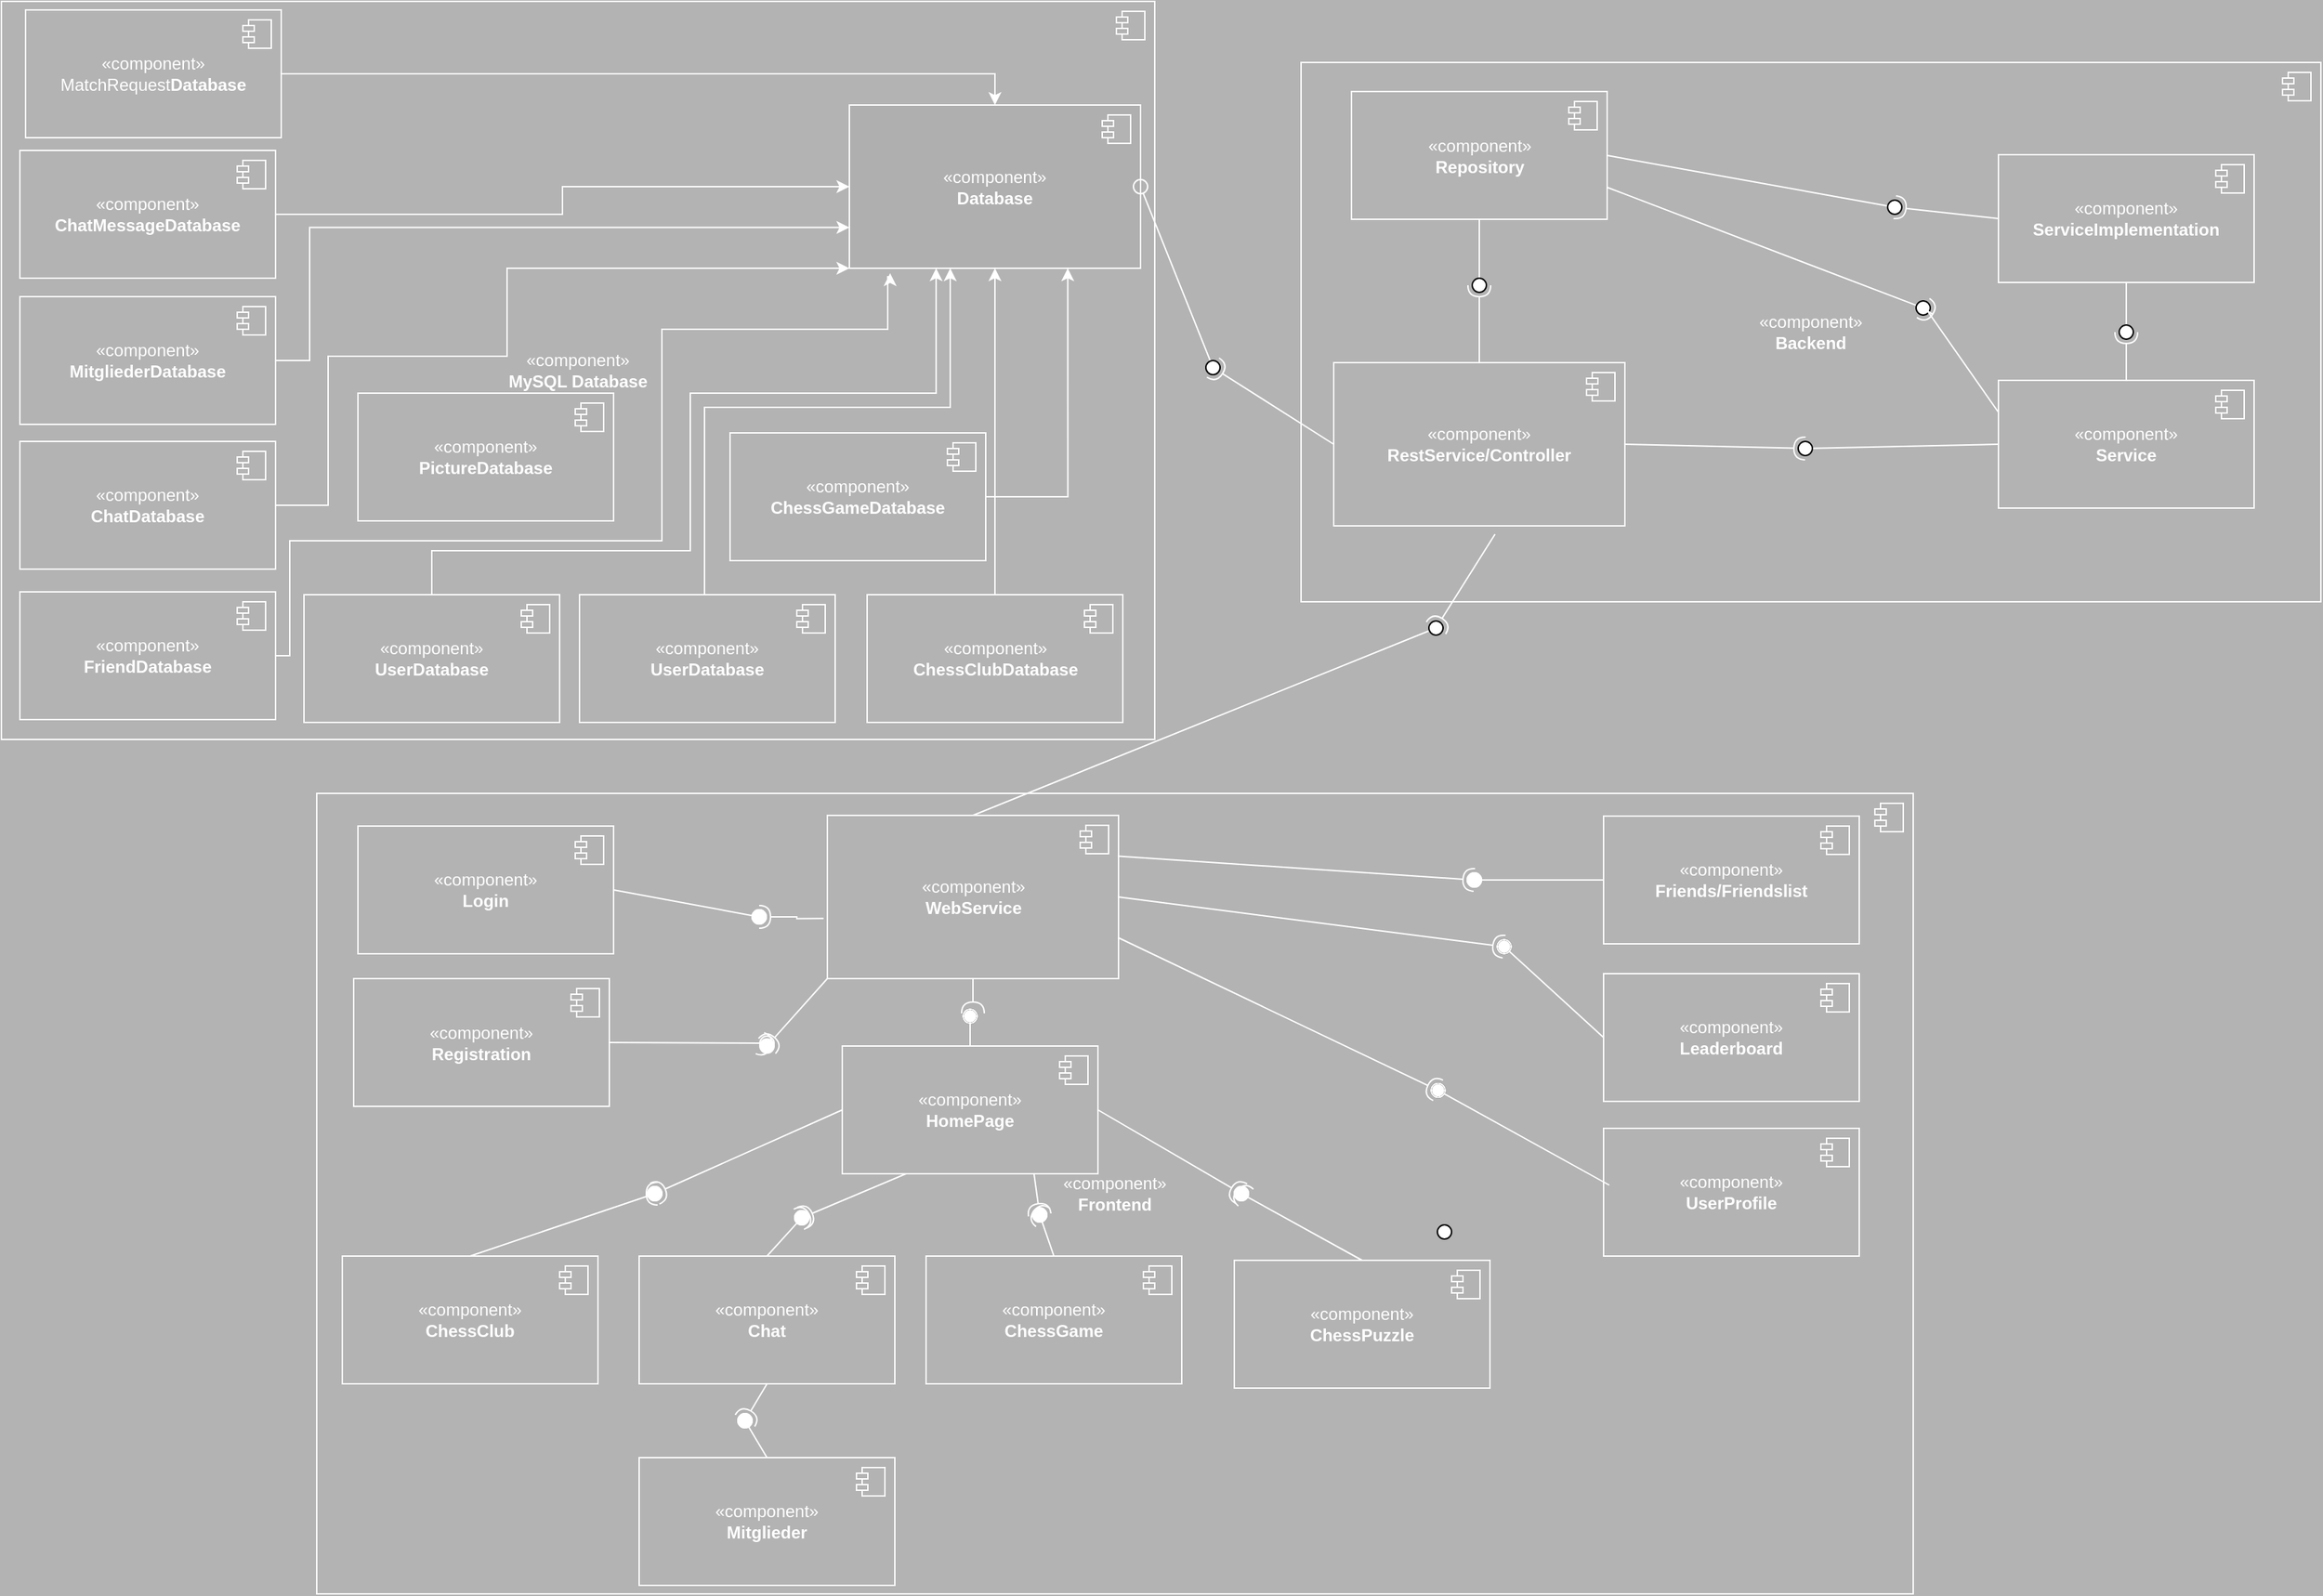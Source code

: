 <mxfile version="22.1.9" type="device">
  <diagram name="Seite-1" id="GYqesnZQCZs1QaEqhSTq">
    <mxGraphModel dx="1059" dy="576" grid="0" gridSize="10" guides="1" tooltips="1" connect="1" arrows="1" fold="1" page="1" pageScale="1" pageWidth="1654" pageHeight="1169" background="#B3B3B3" math="0" shadow="0">
      <root>
        <mxCell id="0" />
        <mxCell id="1" parent="0" />
        <mxCell id="MvTKbooedZdlY5eyJeiM-1" value="&lt;font color=&quot;#ffffff&quot;&gt;«component»&lt;br&gt;&lt;/font&gt;&lt;div&gt;&lt;font color=&quot;#ffffff&quot;&gt;&lt;b&gt;MySQL Database&lt;/b&gt;&lt;/font&gt;&lt;/div&gt;" style="html=1;dropTarget=0;whiteSpace=wrap;fillColor=#b3b3b3;strokeColor=#FFFFFF;" parent="1" vertex="1">
          <mxGeometry x="12" y="112" width="812" height="520" as="geometry" />
        </mxCell>
        <mxCell id="MvTKbooedZdlY5eyJeiM-2" value="" style="shape=module;jettyWidth=8;jettyHeight=4;fillColor=#b3b3b3;strokeColor=#FFFFFF;" parent="MvTKbooedZdlY5eyJeiM-1" vertex="1">
          <mxGeometry x="1" width="20" height="20" relative="1" as="geometry">
            <mxPoint x="-27" y="7" as="offset" />
          </mxGeometry>
        </mxCell>
        <mxCell id="MvTKbooedZdlY5eyJeiM-44" style="edgeStyle=orthogonalEdgeStyle;rounded=0;orthogonalLoop=1;jettySize=auto;html=1;entryX=0;entryY=0.5;entryDx=0;entryDy=0;strokeColor=#FFFFFF;exitX=1;exitY=0.5;exitDx=0;exitDy=0;" parent="1" source="4gdbyEsOkvN1cczmlgGf-1" target="MvTKbooedZdlY5eyJeiM-42" edge="1">
          <mxGeometry relative="1" as="geometry">
            <mxPoint x="200.5" y="241" as="sourcePoint" />
          </mxGeometry>
        </mxCell>
        <mxCell id="MvTKbooedZdlY5eyJeiM-45" style="edgeStyle=orthogonalEdgeStyle;rounded=0;orthogonalLoop=1;jettySize=auto;html=1;entryX=0;entryY=1;entryDx=0;entryDy=0;strokeColor=#FFFFFF;exitX=1;exitY=0.5;exitDx=0;exitDy=0;" parent="1" source="MvTKbooedZdlY5eyJeiM-9" target="MvTKbooedZdlY5eyJeiM-42" edge="1">
          <mxGeometry relative="1" as="geometry">
            <Array as="points">
              <mxPoint x="242" y="467" />
              <mxPoint x="242" y="362" />
              <mxPoint x="368" y="362" />
              <mxPoint x="368" y="300" />
            </Array>
          </mxGeometry>
        </mxCell>
        <mxCell id="MvTKbooedZdlY5eyJeiM-9" value="&lt;div&gt;&lt;font color=&quot;#ffffff&quot;&gt;«component»&lt;b&gt;&lt;br&gt;&lt;/b&gt;&lt;/font&gt;&lt;/div&gt;&lt;div&gt;&lt;font color=&quot;#ffffff&quot;&gt;&lt;b&gt;ChatDatabase&lt;/b&gt;&lt;/font&gt;&lt;/div&gt;" style="html=1;dropTarget=0;whiteSpace=wrap;fillColor=#B3B3B3;strokeColor=#FFFFFF;" parent="1" vertex="1">
          <mxGeometry x="25" y="422" width="180" height="90" as="geometry" />
        </mxCell>
        <mxCell id="MvTKbooedZdlY5eyJeiM-10" value="" style="shape=module;jettyWidth=8;jettyHeight=4;fillColor=#b3b3b3;strokeColor=#FFFFFF;" parent="MvTKbooedZdlY5eyJeiM-9" vertex="1">
          <mxGeometry x="1" width="20" height="20" relative="1" as="geometry">
            <mxPoint x="-27" y="7" as="offset" />
          </mxGeometry>
        </mxCell>
        <mxCell id="MvTKbooedZdlY5eyJeiM-47" style="edgeStyle=orthogonalEdgeStyle;rounded=0;orthogonalLoop=1;jettySize=auto;html=1;entryX=0.5;entryY=1;entryDx=0;entryDy=0;strokeColor=#FFFFFF;" parent="1" source="MvTKbooedZdlY5eyJeiM-11" target="MvTKbooedZdlY5eyJeiM-42" edge="1">
          <mxGeometry relative="1" as="geometry" />
        </mxCell>
        <mxCell id="MvTKbooedZdlY5eyJeiM-11" value="&lt;div&gt;&lt;font color=&quot;#ffffff&quot;&gt;«component»&lt;/font&gt;&lt;/div&gt;&lt;div&gt;&lt;font color=&quot;#ffffff&quot;&gt;&lt;b&gt;ChessClubDatabase&lt;/b&gt;&lt;br&gt;&lt;/font&gt;&lt;/div&gt;" style="html=1;dropTarget=0;whiteSpace=wrap;fillColor=#B3B3B3;strokeColor=#FFFFFF;" parent="1" vertex="1">
          <mxGeometry x="621.5" y="530" width="180" height="90" as="geometry" />
        </mxCell>
        <mxCell id="MvTKbooedZdlY5eyJeiM-12" value="" style="shape=module;jettyWidth=8;jettyHeight=4;strokeColor=#FFFFFF;fillColor=#b3b3b3;" parent="MvTKbooedZdlY5eyJeiM-11" vertex="1">
          <mxGeometry x="1" width="20" height="20" relative="1" as="geometry">
            <mxPoint x="-27" y="7" as="offset" />
          </mxGeometry>
        </mxCell>
        <mxCell id="MvTKbooedZdlY5eyJeiM-21" value="&lt;div&gt;&lt;font color=&quot;#ffffff&quot;&gt;«component»&lt;/font&gt;&lt;/div&gt;&lt;div&gt;&lt;font color=&quot;#ffffff&quot;&gt;&lt;b&gt;UserDatabase&lt;/b&gt;&lt;br&gt;&lt;/font&gt;&lt;/div&gt;" style="html=1;dropTarget=0;whiteSpace=wrap;fillColor=#B3B3B3;strokeColor=#FFFFFF;" parent="1" vertex="1">
          <mxGeometry x="419" y="530" width="180" height="90" as="geometry" />
        </mxCell>
        <mxCell id="MvTKbooedZdlY5eyJeiM-22" value="" style="shape=module;jettyWidth=8;jettyHeight=4;strokeColor=#FFFFFF;fillColor=#B3B3B3;" parent="MvTKbooedZdlY5eyJeiM-21" vertex="1">
          <mxGeometry x="1" width="20" height="20" relative="1" as="geometry">
            <mxPoint x="-27" y="7" as="offset" />
          </mxGeometry>
        </mxCell>
        <mxCell id="MvTKbooedZdlY5eyJeiM-27" value="&lt;font color=&quot;#ffffff&quot;&gt;«component»&lt;br&gt;&lt;/font&gt;&lt;div&gt;&lt;font color=&quot;#ffffff&quot;&gt;&lt;b&gt;Backend&lt;/b&gt;&lt;/font&gt;&lt;/div&gt;" style="html=1;dropTarget=0;whiteSpace=wrap;fillColor=#b3b3b3;strokeColor=#FFFFFF;" parent="1" vertex="1">
          <mxGeometry x="927" y="155" width="718" height="380" as="geometry" />
        </mxCell>
        <mxCell id="MvTKbooedZdlY5eyJeiM-28" value="" style="shape=module;jettyWidth=8;jettyHeight=4;fillColor=#B3B3B3;strokeColor=#FFFFFF;" parent="MvTKbooedZdlY5eyJeiM-27" vertex="1">
          <mxGeometry x="1" width="20" height="20" relative="1" as="geometry">
            <mxPoint x="-27" y="7" as="offset" />
          </mxGeometry>
        </mxCell>
        <mxCell id="MvTKbooedZdlY5eyJeiM-32" value="&lt;div&gt;&lt;font color=&quot;#ffffff&quot;&gt;«component»&lt;/font&gt;&lt;/div&gt;&lt;div&gt;&lt;font color=&quot;#ffffff&quot;&gt;&lt;b&gt;Repository&lt;/b&gt;&lt;br&gt;&lt;/font&gt;&lt;/div&gt;" style="html=1;dropTarget=0;whiteSpace=wrap;fillColor=#b3b3b3;strokeColor=#FFFFFF;" parent="1" vertex="1">
          <mxGeometry x="962.5" y="175.5" width="180" height="90" as="geometry" />
        </mxCell>
        <mxCell id="MvTKbooedZdlY5eyJeiM-33" value="" style="shape=module;jettyWidth=8;jettyHeight=4;strokeColor=#FFFFFF;fillColor=#b3b3b3;" parent="MvTKbooedZdlY5eyJeiM-32" vertex="1">
          <mxGeometry x="1" width="20" height="20" relative="1" as="geometry">
            <mxPoint x="-27" y="7" as="offset" />
          </mxGeometry>
        </mxCell>
        <mxCell id="MvTKbooedZdlY5eyJeiM-36" value="&lt;div&gt;&lt;font color=&quot;#ffffff&quot;&gt;«component»&lt;/font&gt;&lt;/div&gt;&lt;div&gt;&lt;font color=&quot;#ffffff&quot;&gt;&lt;b&gt;ServiceImplementation&lt;br&gt;&lt;/b&gt;&lt;/font&gt;&lt;/div&gt;" style="html=1;dropTarget=0;whiteSpace=wrap;fillColor=#b3b3b3;strokeColor=#FFFFFF;" parent="1" vertex="1">
          <mxGeometry x="1418" y="220" width="180" height="90" as="geometry" />
        </mxCell>
        <mxCell id="MvTKbooedZdlY5eyJeiM-37" value="" style="shape=module;jettyWidth=8;jettyHeight=4;strokeColor=#FFFFFF;fillColor=#B3B3B3;" parent="MvTKbooedZdlY5eyJeiM-36" vertex="1">
          <mxGeometry x="1" width="20" height="20" relative="1" as="geometry">
            <mxPoint x="-27" y="7" as="offset" />
          </mxGeometry>
        </mxCell>
        <mxCell id="MvTKbooedZdlY5eyJeiM-38" value="&lt;div&gt;&lt;font color=&quot;#ffffff&quot;&gt;«component»&lt;/font&gt;&lt;/div&gt;&lt;div&gt;&lt;font color=&quot;#ffffff&quot;&gt;&lt;b&gt;Service&lt;/b&gt;&lt;br&gt;&lt;/font&gt;&lt;/div&gt;" style="html=1;dropTarget=0;whiteSpace=wrap;fillColor=#b3b3b3;strokeColor=#FFFFFF;" parent="1" vertex="1">
          <mxGeometry x="1418" y="379" width="180" height="90" as="geometry" />
        </mxCell>
        <mxCell id="MvTKbooedZdlY5eyJeiM-39" value="" style="shape=module;jettyWidth=8;jettyHeight=4;strokeColor=#FFFFFF;fillColor=#b3b3b3;" parent="MvTKbooedZdlY5eyJeiM-38" vertex="1">
          <mxGeometry x="1" width="20" height="20" relative="1" as="geometry">
            <mxPoint x="-27" y="7" as="offset" />
          </mxGeometry>
        </mxCell>
        <mxCell id="MvTKbooedZdlY5eyJeiM-40" value="&lt;div&gt;&lt;font color=&quot;#ffffff&quot;&gt;«component»&lt;/font&gt;&lt;/div&gt;&lt;div&gt;&lt;font color=&quot;#ffffff&quot;&gt;&lt;b&gt;RestService/Controller&lt;/b&gt;&lt;/font&gt;&lt;/div&gt;" style="html=1;dropTarget=0;whiteSpace=wrap;strokeColor=#FFFFFF;fillColor=#b3b3b3;" parent="1" vertex="1">
          <mxGeometry x="950" y="366.5" width="205" height="115" as="geometry" />
        </mxCell>
        <mxCell id="MvTKbooedZdlY5eyJeiM-41" value="" style="shape=module;jettyWidth=8;jettyHeight=4;strokeColor=#FFFFFF;fillColor=#b3b3b3;" parent="MvTKbooedZdlY5eyJeiM-40" vertex="1">
          <mxGeometry x="1" width="20" height="20" relative="1" as="geometry">
            <mxPoint x="-27" y="7" as="offset" />
          </mxGeometry>
        </mxCell>
        <mxCell id="MvTKbooedZdlY5eyJeiM-42" value="&lt;div&gt;&lt;font color=&quot;#ffffff&quot;&gt;«component»&lt;/font&gt;&lt;/div&gt;&lt;div&gt;&lt;font color=&quot;#ffffff&quot;&gt;&lt;b&gt;Database&lt;/b&gt;&lt;/font&gt;&lt;/div&gt;" style="html=1;dropTarget=0;whiteSpace=wrap;strokeColor=#FFFFFF;fillColor=#afafaf;gradientColor=none;" parent="1" vertex="1">
          <mxGeometry x="609" y="185" width="205" height="115" as="geometry" />
        </mxCell>
        <mxCell id="MvTKbooedZdlY5eyJeiM-43" value="" style="shape=module;jettyWidth=8;jettyHeight=4;strokeColor=#FFFFFF;fillColor=#B3B3B3;" parent="MvTKbooedZdlY5eyJeiM-42" vertex="1">
          <mxGeometry x="1" width="20" height="20" relative="1" as="geometry">
            <mxPoint x="-27" y="7" as="offset" />
          </mxGeometry>
        </mxCell>
        <mxCell id="MvTKbooedZdlY5eyJeiM-52" value="" style="rounded=0;orthogonalLoop=1;jettySize=auto;html=1;endArrow=halfCircle;endFill=0;endSize=6;strokeWidth=1;sketch=0;strokeColor=#FFFFFF;entryX=0.467;entryY=0.267;entryDx=0;entryDy=0;entryPerimeter=0;exitX=0;exitY=0.5;exitDx=0;exitDy=0;" parent="1" source="MvTKbooedZdlY5eyJeiM-40" target="MvTKbooedZdlY5eyJeiM-54" edge="1">
          <mxGeometry relative="1" as="geometry">
            <mxPoint x="699" y="602" as="sourcePoint" />
          </mxGeometry>
        </mxCell>
        <mxCell id="MvTKbooedZdlY5eyJeiM-53" value="" style="rounded=0;orthogonalLoop=1;jettySize=auto;html=1;endArrow=oval;endFill=0;sketch=0;sourcePerimeterSpacing=0;targetPerimeterSpacing=0;endSize=10;entryX=1;entryY=0.5;entryDx=0;entryDy=0;strokeColor=#FFFFFF;" parent="1" source="MvTKbooedZdlY5eyJeiM-54" target="MvTKbooedZdlY5eyJeiM-42" edge="1">
          <mxGeometry relative="1" as="geometry">
            <mxPoint x="817" y="739" as="sourcePoint" />
            <Array as="points" />
          </mxGeometry>
        </mxCell>
        <mxCell id="MvTKbooedZdlY5eyJeiM-54" value="" style="ellipse;whiteSpace=wrap;html=1;align=center;aspect=fixed;resizable=0;perimeter=centerPerimeter;rotatable=0;allowArrows=0;points=[];outlineConnect=1;" parent="1" vertex="1">
          <mxGeometry x="860" y="365" width="10" height="10" as="geometry" />
        </mxCell>
        <mxCell id="MvTKbooedZdlY5eyJeiM-59" value="" style="rounded=0;orthogonalLoop=1;jettySize=auto;html=1;endArrow=halfCircle;endFill=0;endSize=6;strokeWidth=1;sketch=0;strokeColor=#FFFFFF;exitX=1;exitY=0.5;exitDx=0;exitDy=0;" parent="1" source="MvTKbooedZdlY5eyJeiM-40" target="MvTKbooedZdlY5eyJeiM-61" edge="1">
          <mxGeometry relative="1" as="geometry">
            <mxPoint x="1101" y="635" as="sourcePoint" />
          </mxGeometry>
        </mxCell>
        <mxCell id="MvTKbooedZdlY5eyJeiM-60" value="" style="rounded=0;orthogonalLoop=1;jettySize=auto;html=1;endArrow=oval;endFill=0;sketch=0;sourcePerimeterSpacing=0;targetPerimeterSpacing=0;endSize=10;strokeColor=#FFFFFF;exitX=0;exitY=0.5;exitDx=0;exitDy=0;entryX=0.533;entryY=0.267;entryDx=0;entryDy=0;entryPerimeter=0;" parent="1" source="MvTKbooedZdlY5eyJeiM-38" target="MvTKbooedZdlY5eyJeiM-61" edge="1">
          <mxGeometry relative="1" as="geometry">
            <mxPoint x="1061" y="635" as="sourcePoint" />
            <mxPoint x="1078" y="618" as="targetPoint" />
          </mxGeometry>
        </mxCell>
        <mxCell id="MvTKbooedZdlY5eyJeiM-61" value="" style="ellipse;whiteSpace=wrap;html=1;align=center;aspect=fixed;resizable=0;perimeter=centerPerimeter;rotatable=0;allowArrows=0;points=[];outlineConnect=1;" parent="1" vertex="1">
          <mxGeometry x="1277" y="422" width="10" height="10" as="geometry" />
        </mxCell>
        <mxCell id="MvTKbooedZdlY5eyJeiM-62" value="" style="rounded=0;orthogonalLoop=1;jettySize=auto;html=1;endArrow=oval;endFill=0;sketch=0;sourcePerimeterSpacing=0;targetPerimeterSpacing=0;endSize=10;strokeColor=#FFFFFF;exitX=0.5;exitY=1;exitDx=0;exitDy=0;entryX=0.7;entryY=0.9;entryDx=0;entryDy=0;entryPerimeter=0;" parent="1" source="MvTKbooedZdlY5eyJeiM-32" target="MvTKbooedZdlY5eyJeiM-64" edge="1">
          <mxGeometry relative="1" as="geometry">
            <mxPoint x="1257" y="310" as="sourcePoint" />
            <mxPoint x="1143" y="304" as="targetPoint" />
          </mxGeometry>
        </mxCell>
        <mxCell id="MvTKbooedZdlY5eyJeiM-63" value="" style="rounded=0;orthogonalLoop=1;jettySize=auto;html=1;endArrow=halfCircle;endFill=0;endSize=6;strokeWidth=1;sketch=0;strokeColor=#FFFFFF;exitX=0.5;exitY=0;exitDx=0;exitDy=0;entryX=0.95;entryY=0.7;entryDx=0;entryDy=0;entryPerimeter=0;" parent="1" source="MvTKbooedZdlY5eyJeiM-40" target="MvTKbooedZdlY5eyJeiM-64" edge="1">
          <mxGeometry relative="1" as="geometry">
            <mxPoint x="1023" y="311" as="sourcePoint" />
            <mxPoint x="1076" y="313" as="targetPoint" />
          </mxGeometry>
        </mxCell>
        <mxCell id="MvTKbooedZdlY5eyJeiM-64" value="" style="ellipse;whiteSpace=wrap;html=1;align=center;aspect=fixed;resizable=0;perimeter=centerPerimeter;rotatable=0;allowArrows=0;points=[];outlineConnect=1;" parent="1" vertex="1">
          <mxGeometry x="1047.5" y="307" width="10" height="10" as="geometry" />
        </mxCell>
        <mxCell id="MvTKbooedZdlY5eyJeiM-70" value="" style="rounded=0;orthogonalLoop=1;jettySize=auto;html=1;endArrow=oval;endFill=0;sketch=0;sourcePerimeterSpacing=0;targetPerimeterSpacing=0;endSize=10;strokeColor=#FFFFFF;exitX=0.533;exitY=0.967;exitDx=0;exitDy=0;exitPerimeter=0;entryX=0.533;entryY=0.3;entryDx=0;entryDy=0;entryPerimeter=0;" parent="1" edge="1">
          <mxGeometry relative="1" as="geometry">
            <mxPoint x="1506" y="352" as="sourcePoint" />
            <mxPoint x="1506" y="352" as="targetPoint" />
          </mxGeometry>
        </mxCell>
        <mxCell id="MvTKbooedZdlY5eyJeiM-78" value="" style="rounded=0;orthogonalLoop=1;jettySize=auto;html=1;endArrow=halfCircle;endFill=0;endSize=6;strokeWidth=1;sketch=0;strokeColor=#FFFFFF;exitX=0;exitY=0.5;exitDx=0;exitDy=0;" parent="1" source="MvTKbooedZdlY5eyJeiM-36" target="MvTKbooedZdlY5eyJeiM-80" edge="1">
          <mxGeometry relative="1" as="geometry">
            <mxPoint x="1101" y="635" as="sourcePoint" />
          </mxGeometry>
        </mxCell>
        <mxCell id="MvTKbooedZdlY5eyJeiM-79" value="" style="rounded=0;orthogonalLoop=1;jettySize=auto;html=1;endArrow=oval;endFill=0;sketch=0;sourcePerimeterSpacing=0;targetPerimeterSpacing=0;endSize=10;strokeColor=#FFFFFF;exitX=1;exitY=0.5;exitDx=0;exitDy=0;" parent="1" source="MvTKbooedZdlY5eyJeiM-32" target="MvTKbooedZdlY5eyJeiM-80" edge="1">
          <mxGeometry relative="1" as="geometry">
            <mxPoint x="1061" y="635" as="sourcePoint" />
            <mxPoint x="1060" y="615" as="targetPoint" />
          </mxGeometry>
        </mxCell>
        <mxCell id="MvTKbooedZdlY5eyJeiM-80" value="" style="ellipse;whiteSpace=wrap;html=1;align=center;aspect=fixed;resizable=0;perimeter=centerPerimeter;rotatable=0;allowArrows=0;points=[];outlineConnect=1;" parent="1" vertex="1">
          <mxGeometry x="1340" y="252" width="10" height="10" as="geometry" />
        </mxCell>
        <mxCell id="MvTKbooedZdlY5eyJeiM-81" value="" style="rounded=0;orthogonalLoop=1;jettySize=auto;html=1;endArrow=oval;endFill=0;sketch=0;sourcePerimeterSpacing=0;targetPerimeterSpacing=0;endSize=10;strokeColor=#FFFFFF;exitX=1;exitY=0.75;exitDx=0;exitDy=0;entryX=0.133;entryY=0.35;entryDx=0;entryDy=0;entryPerimeter=0;" parent="1" source="MvTKbooedZdlY5eyJeiM-32" target="MvTKbooedZdlY5eyJeiM-82" edge="1">
          <mxGeometry relative="1" as="geometry">
            <mxPoint x="1153" y="231" as="sourcePoint" />
            <mxPoint x="1355" y="267" as="targetPoint" />
          </mxGeometry>
        </mxCell>
        <mxCell id="MvTKbooedZdlY5eyJeiM-82" value="" style="ellipse;whiteSpace=wrap;html=1;align=center;aspect=fixed;resizable=0;perimeter=centerPerimeter;rotatable=0;allowArrows=0;points=[];outlineConnect=1;" parent="1" vertex="1">
          <mxGeometry x="1360" y="323" width="10" height="10" as="geometry" />
        </mxCell>
        <mxCell id="MvTKbooedZdlY5eyJeiM-83" value="" style="rounded=0;orthogonalLoop=1;jettySize=auto;html=1;endArrow=halfCircle;endFill=0;endSize=6;strokeWidth=1;sketch=0;strokeColor=#FFFFFF;exitX=0;exitY=0.25;exitDx=0;exitDy=0;entryX=0.267;entryY=0.883;entryDx=0;entryDy=0;entryPerimeter=0;" parent="1" source="MvTKbooedZdlY5eyJeiM-38" target="MvTKbooedZdlY5eyJeiM-82" edge="1">
          <mxGeometry relative="1" as="geometry">
            <mxPoint x="1418" y="400" as="sourcePoint" />
            <mxPoint x="1345" y="392" as="targetPoint" />
            <Array as="points">
              <mxPoint x="1368" y="330" />
            </Array>
          </mxGeometry>
        </mxCell>
        <mxCell id="MvTKbooedZdlY5eyJeiM-84" value="" style="rounded=0;orthogonalLoop=1;jettySize=auto;html=1;endArrow=halfCircle;endFill=0;endSize=6;strokeWidth=1;sketch=0;strokeColor=#FFFFFF;" parent="1" source="MvTKbooedZdlY5eyJeiM-38" target="MvTKbooedZdlY5eyJeiM-86" edge="1">
          <mxGeometry relative="1" as="geometry">
            <mxPoint x="1101" y="549" as="sourcePoint" />
          </mxGeometry>
        </mxCell>
        <mxCell id="MvTKbooedZdlY5eyJeiM-85" value="" style="rounded=0;orthogonalLoop=1;jettySize=auto;html=1;endArrow=oval;endFill=0;sketch=0;sourcePerimeterSpacing=0;targetPerimeterSpacing=0;endSize=10;strokeColor=#FFFFFF;entryX=0.867;entryY=0.333;entryDx=0;entryDy=0;entryPerimeter=0;exitX=0.5;exitY=1;exitDx=0;exitDy=0;" parent="1" source="MvTKbooedZdlY5eyJeiM-36" target="MvTKbooedZdlY5eyJeiM-86" edge="1">
          <mxGeometry relative="1" as="geometry">
            <mxPoint x="1491.5" y="307" as="sourcePoint" />
            <mxPoint x="1516.5" y="353" as="targetPoint" />
          </mxGeometry>
        </mxCell>
        <mxCell id="MvTKbooedZdlY5eyJeiM-86" value="" style="ellipse;whiteSpace=wrap;html=1;align=center;aspect=fixed;resizable=0;perimeter=centerPerimeter;rotatable=0;allowArrows=0;points=[];outlineConnect=1;" parent="1" vertex="1">
          <mxGeometry x="1503" y="340" width="10" height="10" as="geometry" />
        </mxCell>
        <mxCell id="MvTKbooedZdlY5eyJeiM-87" value="&lt;font color=&quot;#ffffff&quot;&gt;«component»&lt;br&gt;&lt;/font&gt;&lt;div&gt;&lt;font color=&quot;#ffffff&quot;&gt;&lt;b&gt;Frontend&lt;/b&gt;&lt;/font&gt;&lt;/div&gt;" style="html=1;dropTarget=0;whiteSpace=wrap;fillColor=#b3b3b3;strokeColor=#ffffff;" parent="1" vertex="1">
          <mxGeometry x="234" y="670" width="1124" height="564" as="geometry" />
        </mxCell>
        <mxCell id="MvTKbooedZdlY5eyJeiM-88" value="" style="shape=module;jettyWidth=8;jettyHeight=4;fillColor=#B3B3B3;strokeColor=#FFFFFF;" parent="MvTKbooedZdlY5eyJeiM-87" vertex="1">
          <mxGeometry x="1" width="20" height="20" relative="1" as="geometry">
            <mxPoint x="-27" y="7" as="offset" />
          </mxGeometry>
        </mxCell>
        <mxCell id="MvTKbooedZdlY5eyJeiM-89" value="&lt;div&gt;&lt;font color=&quot;#ffffff&quot;&gt;«component»&lt;/font&gt;&lt;/div&gt;&lt;div&gt;&lt;font color=&quot;#ffffff&quot;&gt;&lt;b&gt;WebService&lt;/b&gt;&lt;/font&gt;&lt;/div&gt;" style="html=1;dropTarget=0;whiteSpace=wrap;strokeColor=#FFFFFF;fillColor=#b3b3b3;" parent="1" vertex="1">
          <mxGeometry x="593.5" y="685.5" width="205" height="115" as="geometry" />
        </mxCell>
        <mxCell id="MvTKbooedZdlY5eyJeiM-90" value="" style="shape=module;jettyWidth=8;jettyHeight=4;strokeColor=#FFFFFF;fillColor=#B3B3B3;" parent="MvTKbooedZdlY5eyJeiM-89" vertex="1">
          <mxGeometry x="1" width="20" height="20" relative="1" as="geometry">
            <mxPoint x="-27" y="7" as="offset" />
          </mxGeometry>
        </mxCell>
        <mxCell id="MvTKbooedZdlY5eyJeiM-92" value="" style="rounded=0;orthogonalLoop=1;jettySize=auto;html=1;endArrow=halfCircle;endFill=0;endSize=6;strokeWidth=1;sketch=0;exitX=0.554;exitY=1.051;exitDx=0;exitDy=0;strokeColor=#FFFFFF;entryX=0.9;entryY=0.1;entryDx=0;entryDy=0;entryPerimeter=0;exitPerimeter=0;" parent="1" source="MvTKbooedZdlY5eyJeiM-40" target="MvTKbooedZdlY5eyJeiM-94" edge="1">
          <mxGeometry relative="1" as="geometry">
            <mxPoint x="1129.5" y="474" as="sourcePoint" />
            <mxPoint x="1034" y="543.5" as="targetPoint" />
          </mxGeometry>
        </mxCell>
        <mxCell id="MvTKbooedZdlY5eyJeiM-95" value="" style="rounded=0;orthogonalLoop=1;jettySize=auto;html=1;endArrow=oval;endFill=0;sketch=0;sourcePerimeterSpacing=0;targetPerimeterSpacing=0;endSize=10;exitX=0.5;exitY=0;exitDx=0;exitDy=0;strokeColor=#FFFFFF;" parent="1" source="MvTKbooedZdlY5eyJeiM-89" target="MvTKbooedZdlY5eyJeiM-94" edge="1">
          <mxGeometry relative="1" as="geometry">
            <mxPoint x="725" y="503" as="sourcePoint" />
            <mxPoint x="869" y="425" as="targetPoint" />
          </mxGeometry>
        </mxCell>
        <mxCell id="MvTKbooedZdlY5eyJeiM-94" value="" style="ellipse;whiteSpace=wrap;html=1;align=center;aspect=fixed;resizable=0;perimeter=centerPerimeter;rotatable=0;allowArrows=0;points=[];outlineConnect=1;" parent="1" vertex="1">
          <mxGeometry x="1017" y="548.5" width="10" height="10" as="geometry" />
        </mxCell>
        <mxCell id="MvTKbooedZdlY5eyJeiM-96" value="&lt;div&gt;&lt;font color=&quot;#ffffff&quot;&gt;«component»&lt;/font&gt;&lt;/div&gt;&lt;div&gt;&lt;font color=&quot;#ffffff&quot;&gt;&lt;b&gt;ChessGame&lt;/b&gt;&lt;br&gt;&lt;/font&gt;&lt;/div&gt;" style="html=1;dropTarget=0;whiteSpace=wrap;fillColor=#b3b3b3;strokeColor=#FFFFFF;" parent="1" vertex="1">
          <mxGeometry x="663" y="996" width="180" height="90" as="geometry" />
        </mxCell>
        <mxCell id="MvTKbooedZdlY5eyJeiM-97" value="" style="shape=module;jettyWidth=8;jettyHeight=4;strokeColor=#FFFFFF;fillColor=#b3b3b3;" parent="MvTKbooedZdlY5eyJeiM-96" vertex="1">
          <mxGeometry x="1" width="20" height="20" relative="1" as="geometry">
            <mxPoint x="-27" y="7" as="offset" />
          </mxGeometry>
        </mxCell>
        <mxCell id="MvTKbooedZdlY5eyJeiM-100" value="&lt;div&gt;&lt;font color=&quot;#ffffff&quot;&gt;«component»&lt;/font&gt;&lt;/div&gt;&lt;div&gt;&lt;font color=&quot;#ffffff&quot;&gt;&lt;b&gt;Registration&lt;/b&gt;&lt;br&gt;&lt;/font&gt;&lt;/div&gt;" style="html=1;dropTarget=0;whiteSpace=wrap;fillColor=#B3B3B3;strokeColor=#FFFFFF;" parent="1" vertex="1">
          <mxGeometry x="260" y="800.5" width="180" height="90" as="geometry" />
        </mxCell>
        <mxCell id="MvTKbooedZdlY5eyJeiM-101" value="" style="shape=module;jettyWidth=8;jettyHeight=4;strokeColor=#FFFFFF;fillColor=#B3B3B3;" parent="MvTKbooedZdlY5eyJeiM-100" vertex="1">
          <mxGeometry x="1" width="20" height="20" relative="1" as="geometry">
            <mxPoint x="-27" y="7" as="offset" />
          </mxGeometry>
        </mxCell>
        <mxCell id="MvTKbooedZdlY5eyJeiM-102" value="&lt;div&gt;&lt;font color=&quot;#ffffff&quot;&gt;«component»&lt;/font&gt;&lt;/div&gt;&lt;div&gt;&lt;font color=&quot;#ffffff&quot;&gt;&lt;b&gt;Login&lt;/b&gt;&lt;/font&gt;&lt;br&gt;&lt;/div&gt;" style="html=1;dropTarget=0;whiteSpace=wrap;fillColor=#b3b3b3;strokeColor=#FFFFFF;" parent="1" vertex="1">
          <mxGeometry x="263" y="693" width="180" height="90" as="geometry" />
        </mxCell>
        <mxCell id="MvTKbooedZdlY5eyJeiM-103" value="" style="shape=module;jettyWidth=8;jettyHeight=4;strokeColor=#FFFFFF;fillColor=#b3b3b3;" parent="MvTKbooedZdlY5eyJeiM-102" vertex="1">
          <mxGeometry x="1" width="20" height="20" relative="1" as="geometry">
            <mxPoint x="-27" y="7" as="offset" />
          </mxGeometry>
        </mxCell>
        <mxCell id="MvTKbooedZdlY5eyJeiM-104" value="&lt;div&gt;&lt;font color=&quot;#ffffff&quot;&gt;«component»&lt;/font&gt;&lt;/div&gt;&lt;div&gt;&lt;font color=&quot;#ffffff&quot;&gt;&lt;b&gt;Leaderboard&lt;/b&gt;&lt;br&gt;&lt;/font&gt;&lt;/div&gt;" style="html=1;dropTarget=0;whiteSpace=wrap;fillColor=#b3b3b3;strokeColor=#FFFFFF;" parent="1" vertex="1">
          <mxGeometry x="1140" y="797" width="180" height="90" as="geometry" />
        </mxCell>
        <mxCell id="MvTKbooedZdlY5eyJeiM-105" value="" style="shape=module;jettyWidth=8;jettyHeight=4;strokeColor=#FFFFFF;fillColor=#B3B3B3;" parent="MvTKbooedZdlY5eyJeiM-104" vertex="1">
          <mxGeometry x="1" width="20" height="20" relative="1" as="geometry">
            <mxPoint x="-27" y="7" as="offset" />
          </mxGeometry>
        </mxCell>
        <mxCell id="MvTKbooedZdlY5eyJeiM-106" value="&lt;div&gt;&lt;font color=&quot;#ffffff&quot;&gt;«component»&lt;/font&gt;&lt;/div&gt;&lt;div&gt;&lt;font color=&quot;#ffffff&quot;&gt;&lt;b&gt;HomePage&lt;/b&gt;&lt;br&gt;&lt;/font&gt;&lt;/div&gt;" style="html=1;dropTarget=0;whiteSpace=wrap;fillColor=#b3b3b3;strokeColor=#FFFFFF;" parent="1" vertex="1">
          <mxGeometry x="604" y="848" width="180" height="90" as="geometry" />
        </mxCell>
        <mxCell id="MvTKbooedZdlY5eyJeiM-107" value="" style="shape=module;jettyWidth=8;jettyHeight=4;strokeColor=#FFFFFF;fillColor=#B3B3B3;" parent="MvTKbooedZdlY5eyJeiM-106" vertex="1">
          <mxGeometry x="1" width="20" height="20" relative="1" as="geometry">
            <mxPoint x="-27" y="7" as="offset" />
          </mxGeometry>
        </mxCell>
        <mxCell id="MvTKbooedZdlY5eyJeiM-108" value="&lt;div&gt;&lt;font color=&quot;#ffffff&quot;&gt;«component»&lt;/font&gt;&lt;/div&gt;&lt;div&gt;&lt;font color=&quot;#ffffff&quot;&gt;&lt;b&gt;UserProfile&lt;/b&gt;&lt;br&gt;&lt;/font&gt;&lt;/div&gt;" style="html=1;dropTarget=0;whiteSpace=wrap;fillColor=#b3b3b3;strokeColor=#FFFFFF;" parent="1" vertex="1">
          <mxGeometry x="1140" y="906" width="180" height="90" as="geometry" />
        </mxCell>
        <mxCell id="MvTKbooedZdlY5eyJeiM-109" value="" style="shape=module;jettyWidth=8;jettyHeight=4;strokeColor=#FFFFFF;fillColor=#B3B3B3;" parent="MvTKbooedZdlY5eyJeiM-108" vertex="1">
          <mxGeometry x="1" width="20" height="20" relative="1" as="geometry">
            <mxPoint x="-27" y="7" as="offset" />
          </mxGeometry>
        </mxCell>
        <mxCell id="GyxYuytBnQCfA59tnKjW-6" value="" style="rounded=0;orthogonalLoop=1;jettySize=auto;html=1;endArrow=halfCircle;endFill=0;endSize=6;strokeWidth=1;sketch=0;exitX=1;exitY=0.75;exitDx=0;exitDy=0;strokeColor=#FFFFFF;entryX=0.2;entryY=0.4;entryDx=0;entryDy=0;entryPerimeter=0;" parent="1" source="MvTKbooedZdlY5eyJeiM-89" target="GyxYuytBnQCfA59tnKjW-5" edge="1">
          <mxGeometry relative="1" as="geometry">
            <mxPoint x="626" y="679" as="sourcePoint" />
            <mxPoint x="109.5" y="694.25" as="targetPoint" />
          </mxGeometry>
        </mxCell>
        <mxCell id="GyxYuytBnQCfA59tnKjW-5" value="" style="ellipse;whiteSpace=wrap;html=1;align=center;aspect=fixed;resizable=0;perimeter=centerPerimeter;rotatable=0;allowArrows=0;points=[];outlineConnect=1;" parent="1" vertex="1">
          <mxGeometry x="1018.5" y="874.25" width="10" height="10" as="geometry" />
        </mxCell>
        <mxCell id="GyxYuytBnQCfA59tnKjW-7" value="" style="rounded=0;orthogonalLoop=1;jettySize=auto;html=1;endArrow=oval;endFill=0;sketch=0;sourcePerimeterSpacing=0;targetPerimeterSpacing=0;endSize=10;strokeColor=#FFFFFF;entryX=0.872;entryY=0.397;entryDx=0;entryDy=0;entryPerimeter=0;" parent="1" target="GyxYuytBnQCfA59tnKjW-5" edge="1">
          <mxGeometry relative="1" as="geometry">
            <mxPoint x="1144" y="946" as="sourcePoint" />
            <mxPoint x="1023" y="884" as="targetPoint" />
          </mxGeometry>
        </mxCell>
        <mxCell id="GyxYuytBnQCfA59tnKjW-8" value="" style="rounded=0;orthogonalLoop=1;jettySize=auto;html=1;endArrow=halfCircle;endFill=0;endSize=6;strokeWidth=1;sketch=0;exitX=1;exitY=0.5;exitDx=0;exitDy=0;strokeColor=#FFFFFF;entryX=0.2;entryY=0.4;entryDx=0;entryDy=0;entryPerimeter=0;" parent="1" source="MvTKbooedZdlY5eyJeiM-89" target="GyxYuytBnQCfA59tnKjW-9" edge="1">
          <mxGeometry relative="1" as="geometry">
            <mxPoint x="334" y="729" as="sourcePoint" />
            <mxPoint x="292" y="797" as="targetPoint" />
          </mxGeometry>
        </mxCell>
        <mxCell id="GyxYuytBnQCfA59tnKjW-9" value="" style="ellipse;whiteSpace=wrap;html=1;align=center;aspect=fixed;resizable=0;perimeter=centerPerimeter;rotatable=0;allowArrows=0;points=[];outlineConnect=1;" parent="1" vertex="1">
          <mxGeometry x="1065" y="773" width="10" height="10" as="geometry" />
        </mxCell>
        <mxCell id="GyxYuytBnQCfA59tnKjW-10" value="" style="rounded=0;orthogonalLoop=1;jettySize=auto;html=1;endArrow=oval;endFill=0;sketch=0;sourcePerimeterSpacing=0;targetPerimeterSpacing=0;endSize=10;exitX=0;exitY=0.5;exitDx=0;exitDy=0;strokeColor=#FFFFFF;" parent="1" source="MvTKbooedZdlY5eyJeiM-104" edge="1">
          <mxGeometry relative="1" as="geometry">
            <mxPoint x="221" y="931.5" as="sourcePoint" />
            <mxPoint x="1070" y="778" as="targetPoint" />
          </mxGeometry>
        </mxCell>
        <mxCell id="GyxYuytBnQCfA59tnKjW-11" value="" style="rounded=0;orthogonalLoop=1;jettySize=auto;html=1;endArrow=halfCircle;endFill=0;endSize=6;strokeWidth=1;sketch=0;exitX=0;exitY=0.5;exitDx=0;exitDy=0;strokeColor=#FFFFFF;" parent="1" source="GyxYuytBnQCfA59tnKjW-19" edge="1">
          <mxGeometry relative="1" as="geometry">
            <mxPoint x="344" y="739" as="sourcePoint" />
            <mxPoint x="546" y="757" as="targetPoint" />
          </mxGeometry>
        </mxCell>
        <mxCell id="GyxYuytBnQCfA59tnKjW-14" value="" style="rounded=0;orthogonalLoop=1;jettySize=auto;html=1;endArrow=halfCircle;endFill=0;endSize=6;strokeWidth=1;sketch=0;exitX=0;exitY=1;exitDx=0;exitDy=0;strokeColor=#FFFFFF;" parent="1" source="GyxYuytBnQCfA59tnKjW-15" edge="1">
          <mxGeometry relative="1" as="geometry">
            <mxPoint x="1193" y="785" as="sourcePoint" />
            <mxPoint x="546" y="846" as="targetPoint" />
          </mxGeometry>
        </mxCell>
        <mxCell id="GyxYuytBnQCfA59tnKjW-16" value="" style="rounded=0;orthogonalLoop=1;jettySize=auto;html=1;endArrow=oval;endFill=0;sketch=0;sourcePerimeterSpacing=0;targetPerimeterSpacing=0;endSize=10;exitX=1;exitY=0.5;exitDx=0;exitDy=0;strokeColor=#FFFFFF;" parent="1" source="MvTKbooedZdlY5eyJeiM-100" edge="1">
          <mxGeometry relative="1" as="geometry">
            <mxPoint x="611" y="918" as="sourcePoint" />
            <mxPoint x="551" y="846" as="targetPoint" />
          </mxGeometry>
        </mxCell>
        <mxCell id="GyxYuytBnQCfA59tnKjW-18" value="" style="rounded=0;orthogonalLoop=1;jettySize=auto;html=1;endArrow=oval;endFill=0;sketch=0;sourcePerimeterSpacing=0;targetPerimeterSpacing=0;endSize=10;exitX=1;exitY=0.5;exitDx=0;exitDy=0;strokeColor=#FFFFFF;" parent="1" source="MvTKbooedZdlY5eyJeiM-102" target="GyxYuytBnQCfA59tnKjW-19" edge="1">
          <mxGeometry relative="1" as="geometry">
            <mxPoint x="651" y="932" as="sourcePoint" />
            <mxPoint x="708" y="754" as="targetPoint" />
          </mxGeometry>
        </mxCell>
        <mxCell id="GyxYuytBnQCfA59tnKjW-19" value="" style="ellipse;whiteSpace=wrap;html=1;align=center;aspect=fixed;resizable=0;perimeter=centerPerimeter;rotatable=0;allowArrows=0;points=[];outlineConnect=1;strokeColor=#ffffff;" parent="1" vertex="1">
          <mxGeometry x="540.5" y="752" width="10" height="10" as="geometry" />
        </mxCell>
        <mxCell id="GyxYuytBnQCfA59tnKjW-22" value="" style="ellipse;whiteSpace=wrap;html=1;align=center;aspect=fixed;resizable=0;perimeter=centerPerimeter;rotatable=0;allowArrows=0;points=[];outlineConnect=1;" parent="1" vertex="1">
          <mxGeometry x="1023" y="974" width="10" height="10" as="geometry" />
        </mxCell>
        <mxCell id="GyxYuytBnQCfA59tnKjW-27" value="" style="rounded=0;orthogonalLoop=1;jettySize=auto;html=1;endArrow=halfCircle;endFill=0;endSize=6;strokeWidth=1;sketch=0;exitX=0.5;exitY=1;exitDx=0;exitDy=0;strokeColor=#FFFFFF;" parent="1" source="MvTKbooedZdlY5eyJeiM-89" edge="1">
          <mxGeometry relative="1" as="geometry">
            <mxPoint x="354" y="749" as="sourcePoint" />
            <mxPoint x="696" y="825" as="targetPoint" />
          </mxGeometry>
        </mxCell>
        <mxCell id="GyxYuytBnQCfA59tnKjW-28" value="" style="ellipse;whiteSpace=wrap;html=1;align=center;aspect=fixed;resizable=0;perimeter=centerPerimeter;rotatable=0;allowArrows=0;points=[];outlineConnect=1;" parent="1" vertex="1">
          <mxGeometry x="689" y="822" width="10" height="10" as="geometry" />
        </mxCell>
        <mxCell id="GyxYuytBnQCfA59tnKjW-29" value="" style="rounded=0;orthogonalLoop=1;jettySize=auto;html=1;endArrow=oval;endFill=0;sketch=0;sourcePerimeterSpacing=0;targetPerimeterSpacing=0;endSize=10;exitX=0.5;exitY=0;exitDx=0;exitDy=0;strokeColor=#FFFFFF;entryX=0.9;entryY=0.9;entryDx=0;entryDy=0;entryPerimeter=0;" parent="1" source="MvTKbooedZdlY5eyJeiM-106" target="GyxYuytBnQCfA59tnKjW-28" edge="1">
          <mxGeometry relative="1" as="geometry">
            <mxPoint x="241" y="951.5" as="sourcePoint" />
            <mxPoint x="301" y="984" as="targetPoint" />
          </mxGeometry>
        </mxCell>
        <mxCell id="4gdbyEsOkvN1cczmlgGf-1" value="&lt;div&gt;&lt;font color=&quot;#ffffff&quot;&gt;«component»&lt;b&gt;&lt;br&gt;&lt;/b&gt;&lt;/font&gt;&lt;/div&gt;&lt;div&gt;&lt;font color=&quot;#ffffff&quot;&gt;&lt;b&gt;ChatMessageDatabase&lt;/b&gt;&lt;/font&gt;&lt;/div&gt;" style="html=1;dropTarget=0;whiteSpace=wrap;fillColor=#B3B3B3;strokeColor=#FFFFFF;" vertex="1" parent="1">
          <mxGeometry x="25" y="217" width="180" height="90" as="geometry" />
        </mxCell>
        <mxCell id="4gdbyEsOkvN1cczmlgGf-2" value="" style="shape=module;jettyWidth=8;jettyHeight=4;fillColor=#b3b3b3;strokeColor=#FFFFFF;" vertex="1" parent="4gdbyEsOkvN1cczmlgGf-1">
          <mxGeometry x="1" width="20" height="20" relative="1" as="geometry">
            <mxPoint x="-27" y="7" as="offset" />
          </mxGeometry>
        </mxCell>
        <mxCell id="4gdbyEsOkvN1cczmlgGf-3" value="&lt;div&gt;&lt;font color=&quot;#ffffff&quot;&gt;«component»&lt;b&gt;&lt;br&gt;&lt;/b&gt;&lt;/font&gt;&lt;/div&gt;&lt;div&gt;&lt;font color=&quot;#ffffff&quot;&gt;&lt;b&gt;FriendDatabase&lt;/b&gt;&lt;/font&gt;&lt;/div&gt;" style="html=1;dropTarget=0;whiteSpace=wrap;fillColor=#B3B3B3;strokeColor=#FFFFFF;" vertex="1" parent="1">
          <mxGeometry x="25" y="528" width="180" height="90" as="geometry" />
        </mxCell>
        <mxCell id="4gdbyEsOkvN1cczmlgGf-4" value="" style="shape=module;jettyWidth=8;jettyHeight=4;fillColor=#b3b3b3;strokeColor=#FFFFFF;" vertex="1" parent="4gdbyEsOkvN1cczmlgGf-3">
          <mxGeometry x="1" width="20" height="20" relative="1" as="geometry">
            <mxPoint x="-27" y="7" as="offset" />
          </mxGeometry>
        </mxCell>
        <mxCell id="4gdbyEsOkvN1cczmlgGf-5" value="&lt;div&gt;&lt;font color=&quot;#ffffff&quot;&gt;«component»&lt;/font&gt;&lt;/div&gt;&lt;div&gt;&lt;span style=&quot;background-color: initial; color: rgb(255, 255, 255);&quot;&gt;MatchRequest&lt;/span&gt;&lt;b style=&quot;background-color: initial; color: rgb(255, 255, 255);&quot;&gt;Database&lt;/b&gt;&lt;/div&gt;" style="html=1;dropTarget=0;whiteSpace=wrap;fillColor=#B3B3B3;strokeColor=#FFFFFF;" vertex="1" parent="1">
          <mxGeometry x="29" y="118" width="180" height="90" as="geometry" />
        </mxCell>
        <mxCell id="4gdbyEsOkvN1cczmlgGf-6" value="" style="shape=module;jettyWidth=8;jettyHeight=4;fillColor=#b3b3b3;strokeColor=#FFFFFF;" vertex="1" parent="4gdbyEsOkvN1cczmlgGf-5">
          <mxGeometry x="1" width="20" height="20" relative="1" as="geometry">
            <mxPoint x="-27" y="7" as="offset" />
          </mxGeometry>
        </mxCell>
        <mxCell id="4gdbyEsOkvN1cczmlgGf-7" value="&lt;div&gt;&lt;font color=&quot;#ffffff&quot;&gt;«component»&lt;b&gt;&lt;br&gt;&lt;/b&gt;&lt;/font&gt;&lt;/div&gt;&lt;div&gt;&lt;font color=&quot;#ffffff&quot;&gt;&lt;b&gt;ChessGameDatabase&lt;/b&gt;&lt;/font&gt;&lt;/div&gt;" style="html=1;dropTarget=0;whiteSpace=wrap;fillColor=#B3B3B3;strokeColor=#FFFFFF;" vertex="1" parent="1">
          <mxGeometry x="525" y="416" width="180" height="90" as="geometry" />
        </mxCell>
        <mxCell id="4gdbyEsOkvN1cczmlgGf-8" value="" style="shape=module;jettyWidth=8;jettyHeight=4;fillColor=#b3b3b3;strokeColor=#FFFFFF;" vertex="1" parent="4gdbyEsOkvN1cczmlgGf-7">
          <mxGeometry x="1" width="20" height="20" relative="1" as="geometry">
            <mxPoint x="-27" y="7" as="offset" />
          </mxGeometry>
        </mxCell>
        <mxCell id="4gdbyEsOkvN1cczmlgGf-9" value="&lt;div&gt;&lt;font color=&quot;#ffffff&quot;&gt;«component»&lt;b&gt;&lt;br&gt;&lt;/b&gt;&lt;/font&gt;&lt;/div&gt;&lt;div&gt;&lt;font color=&quot;#ffffff&quot;&gt;&lt;b&gt;UserDatabase&lt;/b&gt;&lt;/font&gt;&lt;/div&gt;" style="html=1;dropTarget=0;whiteSpace=wrap;fillColor=#B3B3B3;strokeColor=#FFFFFF;" vertex="1" parent="1">
          <mxGeometry x="225" y="530" width="180" height="90" as="geometry" />
        </mxCell>
        <mxCell id="4gdbyEsOkvN1cczmlgGf-10" value="" style="shape=module;jettyWidth=8;jettyHeight=4;fillColor=#b3b3b3;strokeColor=#FFFFFF;" vertex="1" parent="4gdbyEsOkvN1cczmlgGf-9">
          <mxGeometry x="1" width="20" height="20" relative="1" as="geometry">
            <mxPoint x="-27" y="7" as="offset" />
          </mxGeometry>
        </mxCell>
        <mxCell id="4gdbyEsOkvN1cczmlgGf-11" value="&lt;div&gt;&lt;font color=&quot;#ffffff&quot;&gt;«component»&lt;b&gt;&lt;br&gt;&lt;/b&gt;&lt;/font&gt;&lt;/div&gt;&lt;div&gt;&lt;font color=&quot;#ffffff&quot;&gt;&lt;b&gt;MitgliederDatabase&lt;/b&gt;&lt;/font&gt;&lt;/div&gt;" style="html=1;dropTarget=0;whiteSpace=wrap;fillColor=#B3B3B3;strokeColor=#FFFFFF;" vertex="1" parent="1">
          <mxGeometry x="25" y="320" width="180" height="90" as="geometry" />
        </mxCell>
        <mxCell id="4gdbyEsOkvN1cczmlgGf-12" value="" style="shape=module;jettyWidth=8;jettyHeight=4;fillColor=#b3b3b3;strokeColor=#FFFFFF;" vertex="1" parent="4gdbyEsOkvN1cczmlgGf-11">
          <mxGeometry x="1" width="20" height="20" relative="1" as="geometry">
            <mxPoint x="-27" y="7" as="offset" />
          </mxGeometry>
        </mxCell>
        <mxCell id="4gdbyEsOkvN1cczmlgGf-13" value="&lt;div&gt;&lt;font color=&quot;#ffffff&quot;&gt;«component»&lt;b&gt;&lt;br&gt;&lt;/b&gt;&lt;/font&gt;&lt;/div&gt;&lt;div&gt;&lt;font color=&quot;#ffffff&quot;&gt;&lt;b&gt;PictureDatabase&lt;/b&gt;&lt;/font&gt;&lt;/div&gt;" style="html=1;dropTarget=0;whiteSpace=wrap;fillColor=#B3B3B3;strokeColor=#FFFFFF;" vertex="1" parent="1">
          <mxGeometry x="263" y="388" width="180" height="90" as="geometry" />
        </mxCell>
        <mxCell id="4gdbyEsOkvN1cczmlgGf-14" value="" style="shape=module;jettyWidth=8;jettyHeight=4;fillColor=#b3b3b3;strokeColor=#FFFFFF;" vertex="1" parent="4gdbyEsOkvN1cczmlgGf-13">
          <mxGeometry x="1" width="20" height="20" relative="1" as="geometry">
            <mxPoint x="-27" y="7" as="offset" />
          </mxGeometry>
        </mxCell>
        <mxCell id="4gdbyEsOkvN1cczmlgGf-15" style="edgeStyle=orthogonalEdgeStyle;rounded=0;orthogonalLoop=1;jettySize=auto;html=1;entryX=0.5;entryY=0;entryDx=0;entryDy=0;strokeColor=#FFFFFF;exitX=1;exitY=0.5;exitDx=0;exitDy=0;" edge="1" parent="1" source="4gdbyEsOkvN1cczmlgGf-5" target="MvTKbooedZdlY5eyJeiM-42">
          <mxGeometry relative="1" as="geometry">
            <mxPoint x="215" y="272" as="sourcePoint" />
            <mxPoint x="619" y="253" as="targetPoint" />
          </mxGeometry>
        </mxCell>
        <mxCell id="4gdbyEsOkvN1cczmlgGf-16" style="edgeStyle=orthogonalEdgeStyle;rounded=0;orthogonalLoop=1;jettySize=auto;html=1;strokeColor=#FFFFFF;exitX=0.5;exitY=0;exitDx=0;exitDy=0;entryX=0.298;entryY=1;entryDx=0;entryDy=0;entryPerimeter=0;" edge="1" parent="1" source="4gdbyEsOkvN1cczmlgGf-9" target="MvTKbooedZdlY5eyJeiM-42">
          <mxGeometry relative="1" as="geometry">
            <Array as="points">
              <mxPoint x="315" y="499" />
              <mxPoint x="497" y="499" />
              <mxPoint x="497" y="388" />
              <mxPoint x="670" y="388" />
            </Array>
            <mxPoint x="502" y="540" as="sourcePoint" />
            <mxPoint x="676" y="306" as="targetPoint" />
          </mxGeometry>
        </mxCell>
        <mxCell id="4gdbyEsOkvN1cczmlgGf-18" style="edgeStyle=orthogonalEdgeStyle;rounded=0;orthogonalLoop=1;jettySize=auto;html=1;strokeColor=#FFFFFF;exitX=0.5;exitY=0;exitDx=0;exitDy=0;" edge="1" parent="1" source="MvTKbooedZdlY5eyJeiM-21" target="MvTKbooedZdlY5eyJeiM-42">
          <mxGeometry relative="1" as="geometry">
            <Array as="points">
              <mxPoint x="507" y="530" />
              <mxPoint x="507" y="398" />
              <mxPoint x="680" y="398" />
            </Array>
            <mxPoint x="325" y="540" as="sourcePoint" />
            <mxPoint x="680" y="310" as="targetPoint" />
          </mxGeometry>
        </mxCell>
        <mxCell id="4gdbyEsOkvN1cczmlgGf-19" style="edgeStyle=orthogonalEdgeStyle;rounded=0;orthogonalLoop=1;jettySize=auto;html=1;entryX=0.75;entryY=1;entryDx=0;entryDy=0;strokeColor=#FFFFFF;exitX=1;exitY=0.5;exitDx=0;exitDy=0;" edge="1" parent="1" source="4gdbyEsOkvN1cczmlgGf-7" target="MvTKbooedZdlY5eyJeiM-42">
          <mxGeometry relative="1" as="geometry">
            <mxPoint x="722" y="540" as="sourcePoint" />
            <mxPoint x="722" y="310" as="targetPoint" />
          </mxGeometry>
        </mxCell>
        <mxCell id="4gdbyEsOkvN1cczmlgGf-20" style="edgeStyle=orthogonalEdgeStyle;rounded=0;orthogonalLoop=1;jettySize=auto;html=1;entryX=0.14;entryY=1.03;entryDx=0;entryDy=0;strokeColor=#FFFFFF;exitX=1;exitY=0.5;exitDx=0;exitDy=0;entryPerimeter=0;" edge="1" parent="1" source="4gdbyEsOkvN1cczmlgGf-3" target="MvTKbooedZdlY5eyJeiM-42">
          <mxGeometry relative="1" as="geometry">
            <Array as="points">
              <mxPoint x="215" y="573" />
              <mxPoint x="215" y="492" />
              <mxPoint x="477" y="492" />
              <mxPoint x="477" y="343" />
              <mxPoint x="636" y="343" />
              <mxPoint x="636" y="306" />
              <mxPoint x="638" y="306" />
            </Array>
            <mxPoint x="215" y="477" as="sourcePoint" />
            <mxPoint x="619" y="310" as="targetPoint" />
          </mxGeometry>
        </mxCell>
        <mxCell id="4gdbyEsOkvN1cczmlgGf-25" style="edgeStyle=orthogonalEdgeStyle;rounded=0;orthogonalLoop=1;jettySize=auto;html=1;entryX=0;entryY=0.75;entryDx=0;entryDy=0;strokeColor=#FFFFFF;exitX=1;exitY=0.5;exitDx=0;exitDy=0;" edge="1" parent="1" source="4gdbyEsOkvN1cczmlgGf-11" target="MvTKbooedZdlY5eyJeiM-42">
          <mxGeometry relative="1" as="geometry">
            <mxPoint x="219" y="173" as="sourcePoint" />
            <mxPoint x="722" y="195" as="targetPoint" />
            <Array as="points">
              <mxPoint x="229" y="365" />
              <mxPoint x="229" y="271" />
            </Array>
          </mxGeometry>
        </mxCell>
        <mxCell id="4gdbyEsOkvN1cczmlgGf-26" value="&lt;div&gt;&lt;font color=&quot;#ffffff&quot;&gt;«component»&lt;/font&gt;&lt;/div&gt;&lt;div&gt;&lt;font color=&quot;#ffffff&quot;&gt;&lt;b&gt;Friends/Friendslist&lt;/b&gt;&lt;br&gt;&lt;/font&gt;&lt;/div&gt;" style="html=1;dropTarget=0;whiteSpace=wrap;fillColor=#b3b3b3;strokeColor=#FFFFFF;" vertex="1" parent="1">
          <mxGeometry x="1140" y="686" width="180" height="90" as="geometry" />
        </mxCell>
        <mxCell id="4gdbyEsOkvN1cczmlgGf-27" value="" style="shape=module;jettyWidth=8;jettyHeight=4;strokeColor=#FFFFFF;fillColor=#B3B3B3;" vertex="1" parent="4gdbyEsOkvN1cczmlgGf-26">
          <mxGeometry x="1" width="20" height="20" relative="1" as="geometry">
            <mxPoint x="-27" y="7" as="offset" />
          </mxGeometry>
        </mxCell>
        <mxCell id="4gdbyEsOkvN1cczmlgGf-28" value="&lt;div&gt;&lt;font color=&quot;#ffffff&quot;&gt;«component»&lt;/font&gt;&lt;/div&gt;&lt;div&gt;&lt;font color=&quot;#ffffff&quot;&gt;&lt;b&gt;ChessClub&lt;/b&gt;&lt;br&gt;&lt;/font&gt;&lt;/div&gt;" style="html=1;dropTarget=0;whiteSpace=wrap;fillColor=#b3b3b3;strokeColor=#FFFFFF;" vertex="1" parent="1">
          <mxGeometry x="252" y="996" width="180" height="90" as="geometry" />
        </mxCell>
        <mxCell id="4gdbyEsOkvN1cczmlgGf-29" value="" style="shape=module;jettyWidth=8;jettyHeight=4;strokeColor=#FFFFFF;fillColor=#b3b3b3;" vertex="1" parent="4gdbyEsOkvN1cczmlgGf-28">
          <mxGeometry x="1" width="20" height="20" relative="1" as="geometry">
            <mxPoint x="-27" y="7" as="offset" />
          </mxGeometry>
        </mxCell>
        <mxCell id="4gdbyEsOkvN1cczmlgGf-30" value="&lt;div&gt;&lt;font color=&quot;#ffffff&quot;&gt;«component»&lt;/font&gt;&lt;/div&gt;&lt;div&gt;&lt;font color=&quot;#ffffff&quot;&gt;&lt;b&gt;Chat&lt;/b&gt;&lt;br&gt;&lt;/font&gt;&lt;/div&gt;" style="html=1;dropTarget=0;whiteSpace=wrap;fillColor=#b3b3b3;strokeColor=#FFFFFF;" vertex="1" parent="1">
          <mxGeometry x="461" y="996" width="180" height="90" as="geometry" />
        </mxCell>
        <mxCell id="4gdbyEsOkvN1cczmlgGf-31" value="" style="shape=module;jettyWidth=8;jettyHeight=4;strokeColor=#FFFFFF;fillColor=#b3b3b3;" vertex="1" parent="4gdbyEsOkvN1cczmlgGf-30">
          <mxGeometry x="1" width="20" height="20" relative="1" as="geometry">
            <mxPoint x="-27" y="7" as="offset" />
          </mxGeometry>
        </mxCell>
        <mxCell id="4gdbyEsOkvN1cczmlgGf-32" value="&lt;div&gt;&lt;font color=&quot;#ffffff&quot;&gt;«component»&lt;/font&gt;&lt;/div&gt;&lt;div&gt;&lt;font color=&quot;#ffffff&quot;&gt;&lt;b&gt;Mitglieder&lt;/b&gt;&lt;/font&gt;&lt;/div&gt;" style="html=1;dropTarget=0;whiteSpace=wrap;fillColor=#b3b3b3;strokeColor=#FFFFFF;" vertex="1" parent="1">
          <mxGeometry x="461" y="1138" width="180" height="90" as="geometry" />
        </mxCell>
        <mxCell id="4gdbyEsOkvN1cczmlgGf-33" value="" style="shape=module;jettyWidth=8;jettyHeight=4;strokeColor=#FFFFFF;fillColor=#b3b3b3;" vertex="1" parent="4gdbyEsOkvN1cczmlgGf-32">
          <mxGeometry x="1" width="20" height="20" relative="1" as="geometry">
            <mxPoint x="-27" y="7" as="offset" />
          </mxGeometry>
        </mxCell>
        <mxCell id="4gdbyEsOkvN1cczmlgGf-34" value="&lt;div&gt;&lt;font color=&quot;#ffffff&quot;&gt;«component»&lt;/font&gt;&lt;/div&gt;&lt;div&gt;&lt;font color=&quot;#ffffff&quot;&gt;&lt;b&gt;ChessPuzzle&lt;/b&gt;&lt;br&gt;&lt;/font&gt;&lt;/div&gt;" style="html=1;dropTarget=0;whiteSpace=wrap;fillColor=#b3b3b3;strokeColor=#FFFFFF;" vertex="1" parent="1">
          <mxGeometry x="880" y="999" width="180" height="90" as="geometry" />
        </mxCell>
        <mxCell id="4gdbyEsOkvN1cczmlgGf-35" value="" style="shape=module;jettyWidth=8;jettyHeight=4;strokeColor=#FFFFFF;fillColor=#b3b3b3;" vertex="1" parent="4gdbyEsOkvN1cczmlgGf-34">
          <mxGeometry x="1" width="20" height="20" relative="1" as="geometry">
            <mxPoint x="-27" y="7" as="offset" />
          </mxGeometry>
        </mxCell>
        <mxCell id="4gdbyEsOkvN1cczmlgGf-36" value="" style="rounded=0;orthogonalLoop=1;jettySize=auto;html=1;endArrow=halfCircle;endFill=0;endSize=6;strokeWidth=1;sketch=0;exitX=0;exitY=1;exitDx=0;exitDy=0;strokeColor=#FFFFFF;entryX=0.5;entryY=0.1;entryDx=0;entryDy=0;entryPerimeter=0;" edge="1" parent="1" source="MvTKbooedZdlY5eyJeiM-89" target="GyxYuytBnQCfA59tnKjW-15">
          <mxGeometry relative="1" as="geometry">
            <mxPoint x="594" y="801" as="sourcePoint" />
            <mxPoint x="551" y="848" as="targetPoint" />
          </mxGeometry>
        </mxCell>
        <mxCell id="GyxYuytBnQCfA59tnKjW-15" value="" style="ellipse;whiteSpace=wrap;html=1;align=center;aspect=fixed;resizable=0;perimeter=centerPerimeter;rotatable=0;allowArrows=0;points=[];outlineConnect=1;strokeColor=#ffffff;" parent="1" vertex="1">
          <mxGeometry x="546" y="843" width="10" height="10" as="geometry" />
        </mxCell>
        <mxCell id="4gdbyEsOkvN1cczmlgGf-37" value="" style="rounded=0;orthogonalLoop=1;jettySize=auto;html=1;endArrow=halfCircle;endFill=0;endSize=6;strokeWidth=1;sketch=0;edgeStyle=orthogonalEdgeStyle;exitX=-0.013;exitY=0.632;exitDx=0;exitDy=0;exitPerimeter=0;strokeColor=#ffffff;" edge="1" target="GyxYuytBnQCfA59tnKjW-19" parent="1" source="MvTKbooedZdlY5eyJeiM-89">
          <mxGeometry relative="1" as="geometry">
            <mxPoint x="959" y="830" as="sourcePoint" />
            <mxPoint x="939" y="830" as="targetPoint" />
          </mxGeometry>
        </mxCell>
        <mxCell id="4gdbyEsOkvN1cczmlgGf-40" value="" style="rounded=0;orthogonalLoop=1;jettySize=auto;html=1;endArrow=oval;endFill=0;sketch=0;sourcePerimeterSpacing=0;targetPerimeterSpacing=0;endSize=10;exitX=0.5;exitY=0;exitDx=0;exitDy=0;strokeColor=#FFFFFF;entryX=0.2;entryY=0.856;entryDx=0;entryDy=0;entryPerimeter=0;" edge="1" parent="1" source="4gdbyEsOkvN1cczmlgGf-28" target="4gdbyEsOkvN1cczmlgGf-42">
          <mxGeometry relative="1" as="geometry">
            <mxPoint x="450" y="856" as="sourcePoint" />
            <mxPoint x="561" y="858" as="targetPoint" />
          </mxGeometry>
        </mxCell>
        <mxCell id="4gdbyEsOkvN1cczmlgGf-41" value="" style="rounded=0;orthogonalLoop=1;jettySize=auto;html=1;endArrow=halfCircle;endFill=0;endSize=6;strokeWidth=1;sketch=0;exitX=0;exitY=0.5;exitDx=0;exitDy=0;strokeColor=#FFFFFF;" edge="1" parent="1" source="4gdbyEsOkvN1cczmlgGf-42">
          <mxGeometry relative="1" as="geometry">
            <mxPoint x="604" y="811" as="sourcePoint" />
            <mxPoint x="474" y="952" as="targetPoint" />
          </mxGeometry>
        </mxCell>
        <mxCell id="4gdbyEsOkvN1cczmlgGf-43" value="" style="rounded=0;orthogonalLoop=1;jettySize=auto;html=1;endArrow=halfCircle;endFill=0;endSize=6;strokeWidth=1;sketch=0;exitX=0;exitY=0.5;exitDx=0;exitDy=0;strokeColor=#FFFFFF;" edge="1" parent="1" source="MvTKbooedZdlY5eyJeiM-106" target="4gdbyEsOkvN1cczmlgGf-42">
          <mxGeometry relative="1" as="geometry">
            <mxPoint x="594" y="898" as="sourcePoint" />
            <mxPoint x="474" y="952" as="targetPoint" />
          </mxGeometry>
        </mxCell>
        <mxCell id="4gdbyEsOkvN1cczmlgGf-42" value="" style="ellipse;whiteSpace=wrap;html=1;align=center;aspect=fixed;resizable=0;perimeter=centerPerimeter;rotatable=0;allowArrows=0;points=[];outlineConnect=1;strokeColor=#ffffff;" vertex="1" parent="1">
          <mxGeometry x="467" y="947" width="10" height="10" as="geometry" />
        </mxCell>
        <mxCell id="4gdbyEsOkvN1cczmlgGf-44" value="" style="rounded=0;orthogonalLoop=1;jettySize=auto;html=1;endArrow=halfCircle;endFill=0;endSize=6;strokeWidth=1;sketch=0;exitX=0.5;exitY=1;exitDx=0;exitDy=0;strokeColor=#FFFFFF;entryX=0.339;entryY=0.944;entryDx=0;entryDy=0;entryPerimeter=0;" edge="1" parent="1" source="4gdbyEsOkvN1cczmlgGf-30" target="4gdbyEsOkvN1cczmlgGf-46">
          <mxGeometry relative="1" as="geometry">
            <mxPoint x="604" y="908" as="sourcePoint" />
            <mxPoint x="491" y="1115" as="targetPoint" />
          </mxGeometry>
        </mxCell>
        <mxCell id="4gdbyEsOkvN1cczmlgGf-45" value="" style="rounded=0;orthogonalLoop=1;jettySize=auto;html=1;endArrow=oval;endFill=0;sketch=0;sourcePerimeterSpacing=0;targetPerimeterSpacing=0;endSize=10;exitX=0.5;exitY=0;exitDx=0;exitDy=0;strokeColor=#FFFFFF;entryX=0.606;entryY=0.856;entryDx=0;entryDy=0;entryPerimeter=0;" edge="1" parent="1" source="4gdbyEsOkvN1cczmlgGf-32" target="4gdbyEsOkvN1cczmlgGf-46">
          <mxGeometry relative="1" as="geometry">
            <mxPoint x="450" y="856" as="sourcePoint" />
            <mxPoint x="561" y="856" as="targetPoint" />
          </mxGeometry>
        </mxCell>
        <mxCell id="4gdbyEsOkvN1cczmlgGf-46" value="" style="ellipse;whiteSpace=wrap;html=1;align=center;aspect=fixed;resizable=0;perimeter=centerPerimeter;rotatable=0;allowArrows=0;points=[];outlineConnect=1;strokeColor=#ffffff;" vertex="1" parent="1">
          <mxGeometry x="530.5" y="1107" width="10" height="10" as="geometry" />
        </mxCell>
        <mxCell id="4gdbyEsOkvN1cczmlgGf-47" value="" style="rounded=0;orthogonalLoop=1;jettySize=auto;html=1;endArrow=halfCircle;endFill=0;endSize=6;strokeWidth=1;sketch=0;strokeColor=#FFFFFF;exitX=0.25;exitY=1;exitDx=0;exitDy=0;entryX=0.302;entryY=0.532;entryDx=0;entryDy=0;entryPerimeter=0;" edge="1" parent="1" source="4gdbyEsOkvN1cczmlgGf-56" target="MvTKbooedZdlY5eyJeiM-87">
          <mxGeometry relative="1" as="geometry">
            <mxPoint x="639" y="928" as="sourcePoint" />
            <mxPoint x="482" y="962" as="targetPoint" />
          </mxGeometry>
        </mxCell>
        <mxCell id="4gdbyEsOkvN1cczmlgGf-48" value="" style="rounded=0;orthogonalLoop=1;jettySize=auto;html=1;endArrow=halfCircle;endFill=0;endSize=6;strokeWidth=1;sketch=0;strokeColor=#FFFFFF;exitX=0.75;exitY=1;exitDx=0;exitDy=0;entryX=0.455;entryY=0.53;entryDx=0;entryDy=0;entryPerimeter=0;" edge="1" parent="1" source="4gdbyEsOkvN1cczmlgGf-55" target="MvTKbooedZdlY5eyJeiM-87">
          <mxGeometry relative="1" as="geometry">
            <mxPoint x="624" y="913" as="sourcePoint" />
            <mxPoint x="492" y="972" as="targetPoint" />
          </mxGeometry>
        </mxCell>
        <mxCell id="4gdbyEsOkvN1cczmlgGf-49" value="" style="rounded=0;orthogonalLoop=1;jettySize=auto;html=1;endArrow=halfCircle;endFill=0;endSize=6;strokeWidth=1;sketch=0;exitX=1;exitY=0.5;exitDx=0;exitDy=0;strokeColor=#FFFFFF;entryX=0.582;entryY=0.505;entryDx=0;entryDy=0;entryPerimeter=0;" edge="1" parent="1" source="4gdbyEsOkvN1cczmlgGf-54" target="MvTKbooedZdlY5eyJeiM-87">
          <mxGeometry relative="1" as="geometry">
            <mxPoint x="634" y="923" as="sourcePoint" />
            <mxPoint x="502" y="982" as="targetPoint" />
          </mxGeometry>
        </mxCell>
        <mxCell id="4gdbyEsOkvN1cczmlgGf-50" value="" style="rounded=0;orthogonalLoop=1;jettySize=auto;html=1;endArrow=oval;endFill=0;sketch=0;sourcePerimeterSpacing=0;targetPerimeterSpacing=0;endSize=10;strokeColor=#FFFFFF;exitX=0.5;exitY=0;exitDx=0;exitDy=0;" edge="1" parent="1" source="4gdbyEsOkvN1cczmlgGf-34" target="4gdbyEsOkvN1cczmlgGf-54">
          <mxGeometry relative="1" as="geometry">
            <mxPoint x="352" y="1006" as="sourcePoint" />
            <mxPoint x="482" y="962" as="targetPoint" />
          </mxGeometry>
        </mxCell>
        <mxCell id="4gdbyEsOkvN1cczmlgGf-51" value="" style="rounded=0;orthogonalLoop=1;jettySize=auto;html=1;endArrow=oval;endFill=0;sketch=0;sourcePerimeterSpacing=0;targetPerimeterSpacing=0;endSize=10;exitX=0.5;exitY=0;exitDx=0;exitDy=0;strokeColor=#FFFFFF;" edge="1" parent="1" source="MvTKbooedZdlY5eyJeiM-96" target="4gdbyEsOkvN1cczmlgGf-55">
          <mxGeometry relative="1" as="geometry">
            <mxPoint x="362" y="1016" as="sourcePoint" />
            <mxPoint x="492" y="972" as="targetPoint" />
          </mxGeometry>
        </mxCell>
        <mxCell id="4gdbyEsOkvN1cczmlgGf-52" value="" style="rounded=0;orthogonalLoop=1;jettySize=auto;html=1;endArrow=oval;endFill=0;sketch=0;sourcePerimeterSpacing=0;targetPerimeterSpacing=0;endSize=10;exitX=0.5;exitY=0;exitDx=0;exitDy=0;strokeColor=#FFFFFF;entryX=0.694;entryY=0.222;entryDx=0;entryDy=0;entryPerimeter=0;" edge="1" parent="1" source="4gdbyEsOkvN1cczmlgGf-30" target="4gdbyEsOkvN1cczmlgGf-56">
          <mxGeometry relative="1" as="geometry">
            <mxPoint x="372" y="1026" as="sourcePoint" />
            <mxPoint x="564" y="913" as="targetPoint" />
          </mxGeometry>
        </mxCell>
        <mxCell id="4gdbyEsOkvN1cczmlgGf-57" value="" style="rounded=0;orthogonalLoop=1;jettySize=auto;html=1;endArrow=halfCircle;endFill=0;endSize=6;strokeWidth=1;sketch=0;strokeColor=#FFFFFF;exitX=0.25;exitY=1;exitDx=0;exitDy=0;entryX=0.302;entryY=0.532;entryDx=0;entryDy=0;entryPerimeter=0;" edge="1" parent="1" source="MvTKbooedZdlY5eyJeiM-106" target="4gdbyEsOkvN1cczmlgGf-56">
          <mxGeometry relative="1" as="geometry">
            <mxPoint x="649" y="938" as="sourcePoint" />
            <mxPoint x="573" y="970" as="targetPoint" />
          </mxGeometry>
        </mxCell>
        <mxCell id="4gdbyEsOkvN1cczmlgGf-56" value="" style="ellipse;whiteSpace=wrap;html=1;align=center;aspect=fixed;resizable=0;perimeter=centerPerimeter;rotatable=0;allowArrows=0;points=[];outlineConnect=1;strokeColor=#ffffff;" vertex="1" parent="1">
          <mxGeometry x="570.5" y="964" width="10" height="10" as="geometry" />
        </mxCell>
        <mxCell id="4gdbyEsOkvN1cczmlgGf-58" value="" style="rounded=0;orthogonalLoop=1;jettySize=auto;html=1;endArrow=halfCircle;endFill=0;endSize=6;strokeWidth=1;sketch=0;strokeColor=#FFFFFF;exitX=0.75;exitY=1;exitDx=0;exitDy=0;entryX=0.455;entryY=0.53;entryDx=0;entryDy=0;entryPerimeter=0;" edge="1" parent="1" source="MvTKbooedZdlY5eyJeiM-106" target="4gdbyEsOkvN1cczmlgGf-55">
          <mxGeometry relative="1" as="geometry">
            <mxPoint x="739" y="938" as="sourcePoint" />
            <mxPoint x="745" y="969" as="targetPoint" />
          </mxGeometry>
        </mxCell>
        <mxCell id="4gdbyEsOkvN1cczmlgGf-55" value="" style="ellipse;whiteSpace=wrap;html=1;align=center;aspect=fixed;resizable=0;perimeter=centerPerimeter;rotatable=0;allowArrows=0;points=[];outlineConnect=1;strokeColor=#ffffff;" vertex="1" parent="1">
          <mxGeometry x="738" y="962" width="10" height="10" as="geometry" />
        </mxCell>
        <mxCell id="4gdbyEsOkvN1cczmlgGf-59" value="" style="rounded=0;orthogonalLoop=1;jettySize=auto;html=1;endArrow=halfCircle;endFill=0;endSize=6;strokeWidth=1;sketch=0;exitX=1;exitY=0.5;exitDx=0;exitDy=0;strokeColor=#FFFFFF;entryX=0.582;entryY=0.505;entryDx=0;entryDy=0;entryPerimeter=0;" edge="1" parent="1" source="MvTKbooedZdlY5eyJeiM-106" target="4gdbyEsOkvN1cczmlgGf-54">
          <mxGeometry relative="1" as="geometry">
            <mxPoint x="784" y="893" as="sourcePoint" />
            <mxPoint x="888" y="955" as="targetPoint" />
          </mxGeometry>
        </mxCell>
        <mxCell id="4gdbyEsOkvN1cczmlgGf-54" value="" style="ellipse;whiteSpace=wrap;html=1;align=center;aspect=fixed;resizable=0;perimeter=centerPerimeter;rotatable=0;allowArrows=0;points=[];outlineConnect=1;strokeColor=#ffffff;" vertex="1" parent="1">
          <mxGeometry x="880" y="947" width="10" height="10" as="geometry" />
        </mxCell>
        <mxCell id="4gdbyEsOkvN1cczmlgGf-60" value="" style="rounded=0;orthogonalLoop=1;jettySize=auto;html=1;endArrow=oval;endFill=0;sketch=0;sourcePerimeterSpacing=0;targetPerimeterSpacing=0;endSize=10;strokeColor=#FFFFFF;exitX=0;exitY=0.5;exitDx=0;exitDy=0;" edge="1" parent="1" source="4gdbyEsOkvN1cczmlgGf-26" target="4gdbyEsOkvN1cczmlgGf-62">
          <mxGeometry relative="1" as="geometry">
            <mxPoint x="1150" y="852" as="sourcePoint" />
            <mxPoint x="1080" y="788" as="targetPoint" />
          </mxGeometry>
        </mxCell>
        <mxCell id="4gdbyEsOkvN1cczmlgGf-62" value="" style="ellipse;whiteSpace=wrap;html=1;align=center;aspect=fixed;resizable=0;perimeter=centerPerimeter;rotatable=0;allowArrows=0;points=[];outlineConnect=1;strokeColor=#ffffff;" vertex="1" parent="1">
          <mxGeometry x="1044" y="726" width="10" height="10" as="geometry" />
        </mxCell>
        <mxCell id="4gdbyEsOkvN1cczmlgGf-63" value="" style="rounded=0;orthogonalLoop=1;jettySize=auto;html=1;endArrow=halfCircle;endFill=0;endSize=6;strokeWidth=1;sketch=0;exitX=1;exitY=0.25;exitDx=0;exitDy=0;strokeColor=#FFFFFF;entryX=0.722;entryY=0.911;entryDx=0;entryDy=0;entryPerimeter=0;" edge="1" parent="1" source="MvTKbooedZdlY5eyJeiM-89" target="4gdbyEsOkvN1cczmlgGf-62">
          <mxGeometry relative="1" as="geometry">
            <mxPoint x="809" y="753" as="sourcePoint" />
            <mxPoint x="1080" y="788" as="targetPoint" />
          </mxGeometry>
        </mxCell>
      </root>
    </mxGraphModel>
  </diagram>
</mxfile>
